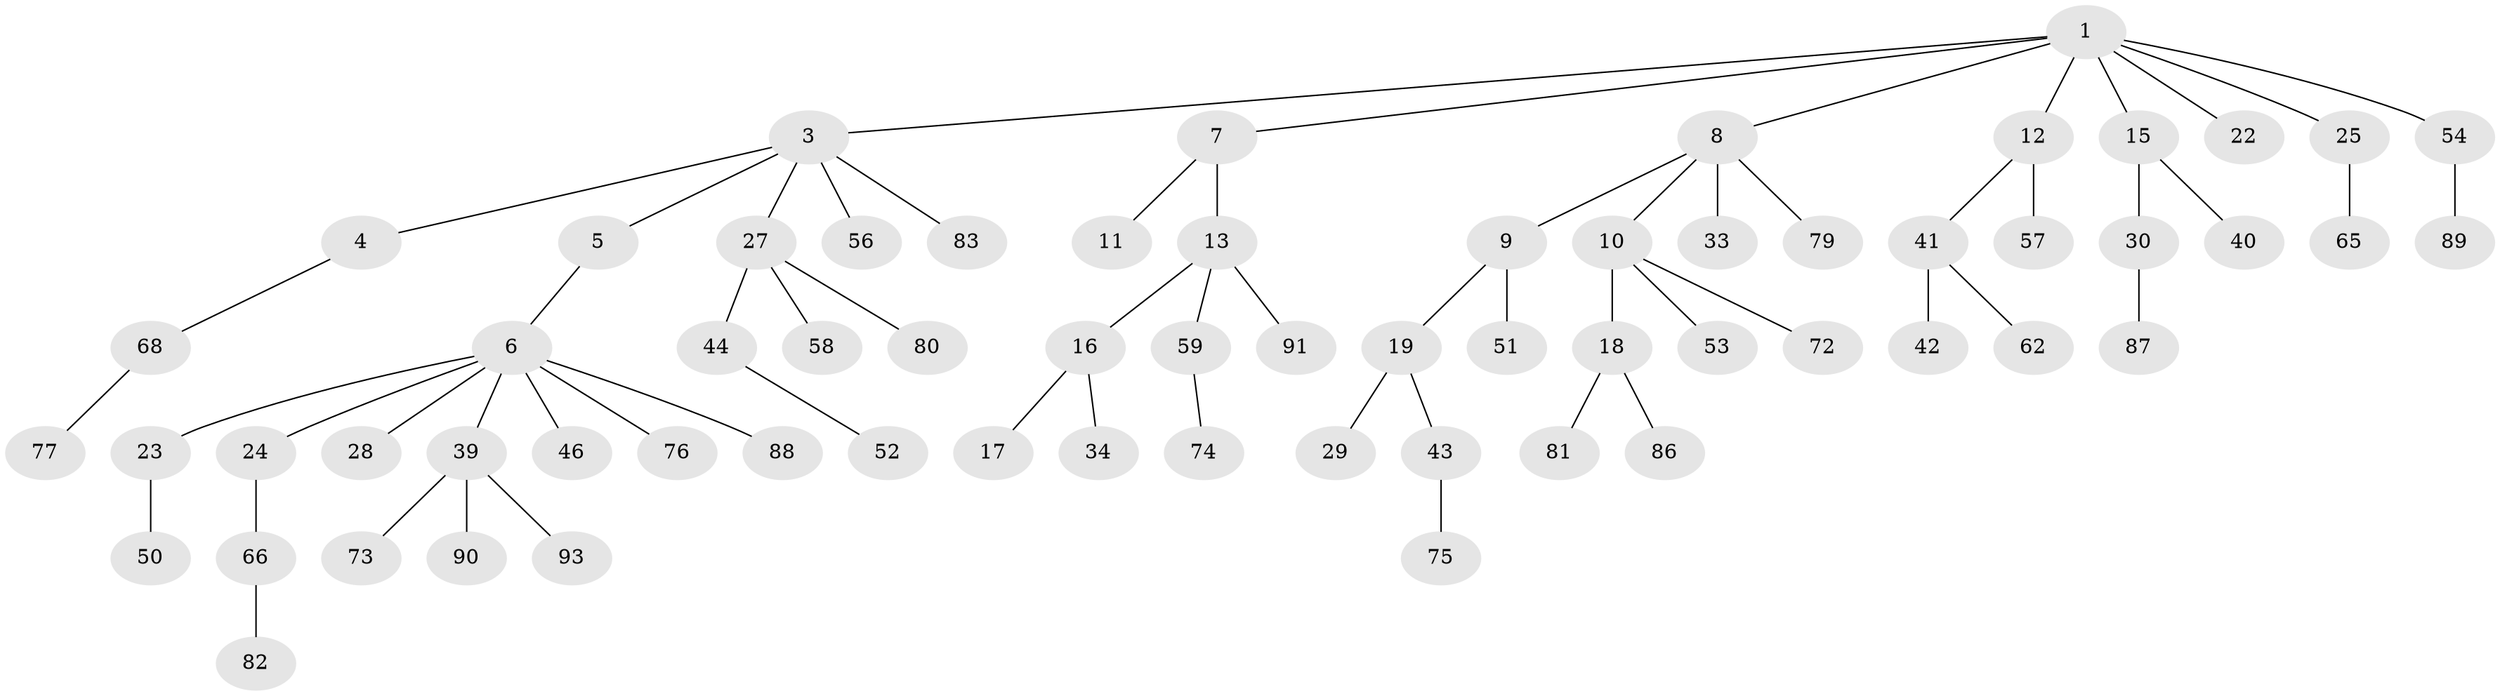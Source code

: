// Generated by graph-tools (version 1.1) at 2025/24/03/03/25 07:24:05]
// undirected, 65 vertices, 64 edges
graph export_dot {
graph [start="1"]
  node [color=gray90,style=filled];
  1 [super="+2"];
  3 [super="+21"];
  4 [super="+38"];
  5;
  6 [super="+26"];
  7;
  8 [super="+31"];
  9 [super="+47"];
  10 [super="+49"];
  11 [super="+20"];
  12 [super="+14"];
  13 [super="+78"];
  15;
  16 [super="+55"];
  17 [super="+37"];
  18 [super="+32"];
  19 [super="+84"];
  22;
  23;
  24 [super="+35"];
  25;
  27 [super="+70"];
  28 [super="+36"];
  29 [super="+60"];
  30 [super="+71"];
  33;
  34;
  39 [super="+63"];
  40 [super="+45"];
  41 [super="+69"];
  42;
  43 [super="+48"];
  44;
  46;
  50;
  51 [super="+64"];
  52;
  53 [super="+61"];
  54;
  56;
  57;
  58;
  59 [super="+67"];
  62;
  65;
  66;
  68;
  72;
  73;
  74 [super="+92"];
  75;
  76;
  77 [super="+85"];
  79;
  80;
  81;
  82 [super="+94"];
  83;
  86;
  87;
  88;
  89;
  90;
  91;
  93;
  1 -- 3;
  1 -- 8;
  1 -- 22;
  1 -- 25;
  1 -- 54;
  1 -- 12;
  1 -- 7;
  1 -- 15;
  3 -- 4;
  3 -- 5;
  3 -- 27;
  3 -- 56;
  3 -- 83;
  4 -- 68;
  5 -- 6;
  6 -- 23;
  6 -- 24;
  6 -- 39;
  6 -- 76;
  6 -- 88;
  6 -- 46;
  6 -- 28;
  7 -- 11;
  7 -- 13;
  8 -- 9;
  8 -- 10;
  8 -- 33;
  8 -- 79;
  9 -- 19;
  9 -- 51;
  10 -- 18;
  10 -- 72;
  10 -- 53;
  12 -- 41;
  12 -- 57;
  13 -- 16;
  13 -- 59;
  13 -- 91;
  15 -- 30;
  15 -- 40;
  16 -- 17;
  16 -- 34;
  18 -- 86;
  18 -- 81;
  19 -- 29;
  19 -- 43;
  23 -- 50;
  24 -- 66;
  25 -- 65;
  27 -- 44;
  27 -- 58;
  27 -- 80;
  30 -- 87;
  39 -- 93;
  39 -- 73;
  39 -- 90;
  41 -- 42;
  41 -- 62;
  43 -- 75;
  44 -- 52;
  54 -- 89;
  59 -- 74;
  66 -- 82;
  68 -- 77;
}
